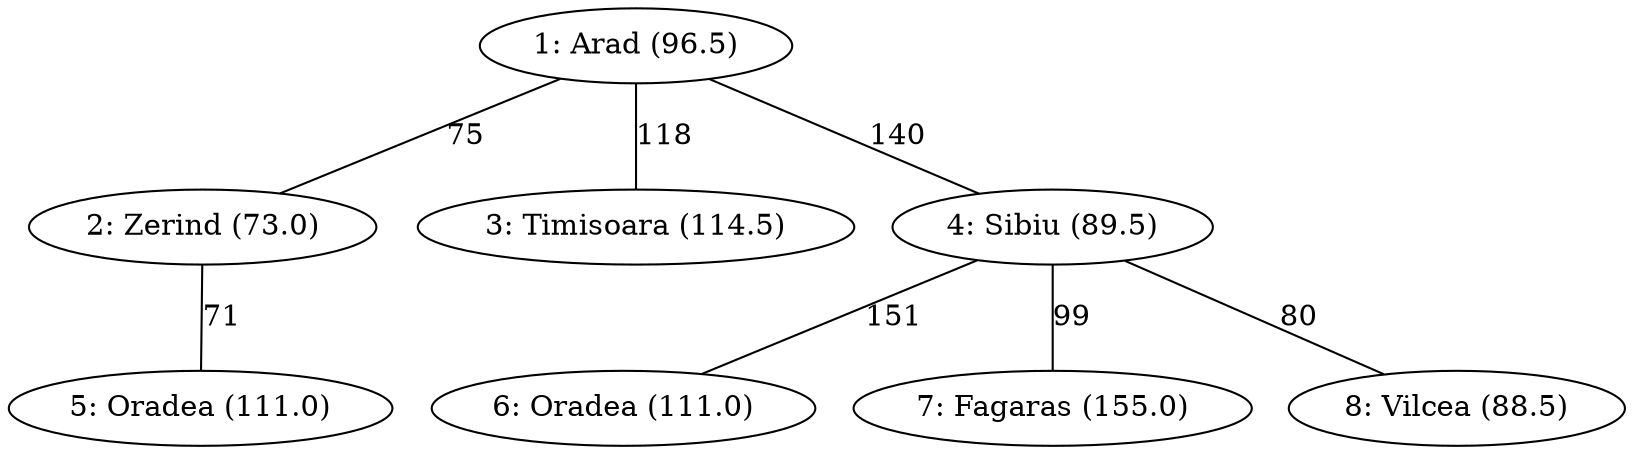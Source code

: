 graph {
   "1: Arad (96.5)"--"2: Zerind (73.0)" [label=75]
   "1: Arad (96.5)"--"3: Timisoara (114.5)" [label=118]
   "1: Arad (96.5)"--"4: Sibiu (89.5)" [label=140]
   "2: Zerind (73.0)"--"5: Oradea (111.0)" [label=71]
   "4: Sibiu (89.5)"--"6: Oradea (111.0)" [label=151]
   "4: Sibiu (89.5)"--"7: Fagaras (155.0)" [label=99]
   "4: Sibiu (89.5)"--"8: Vilcea (88.5)" [label=80]
}